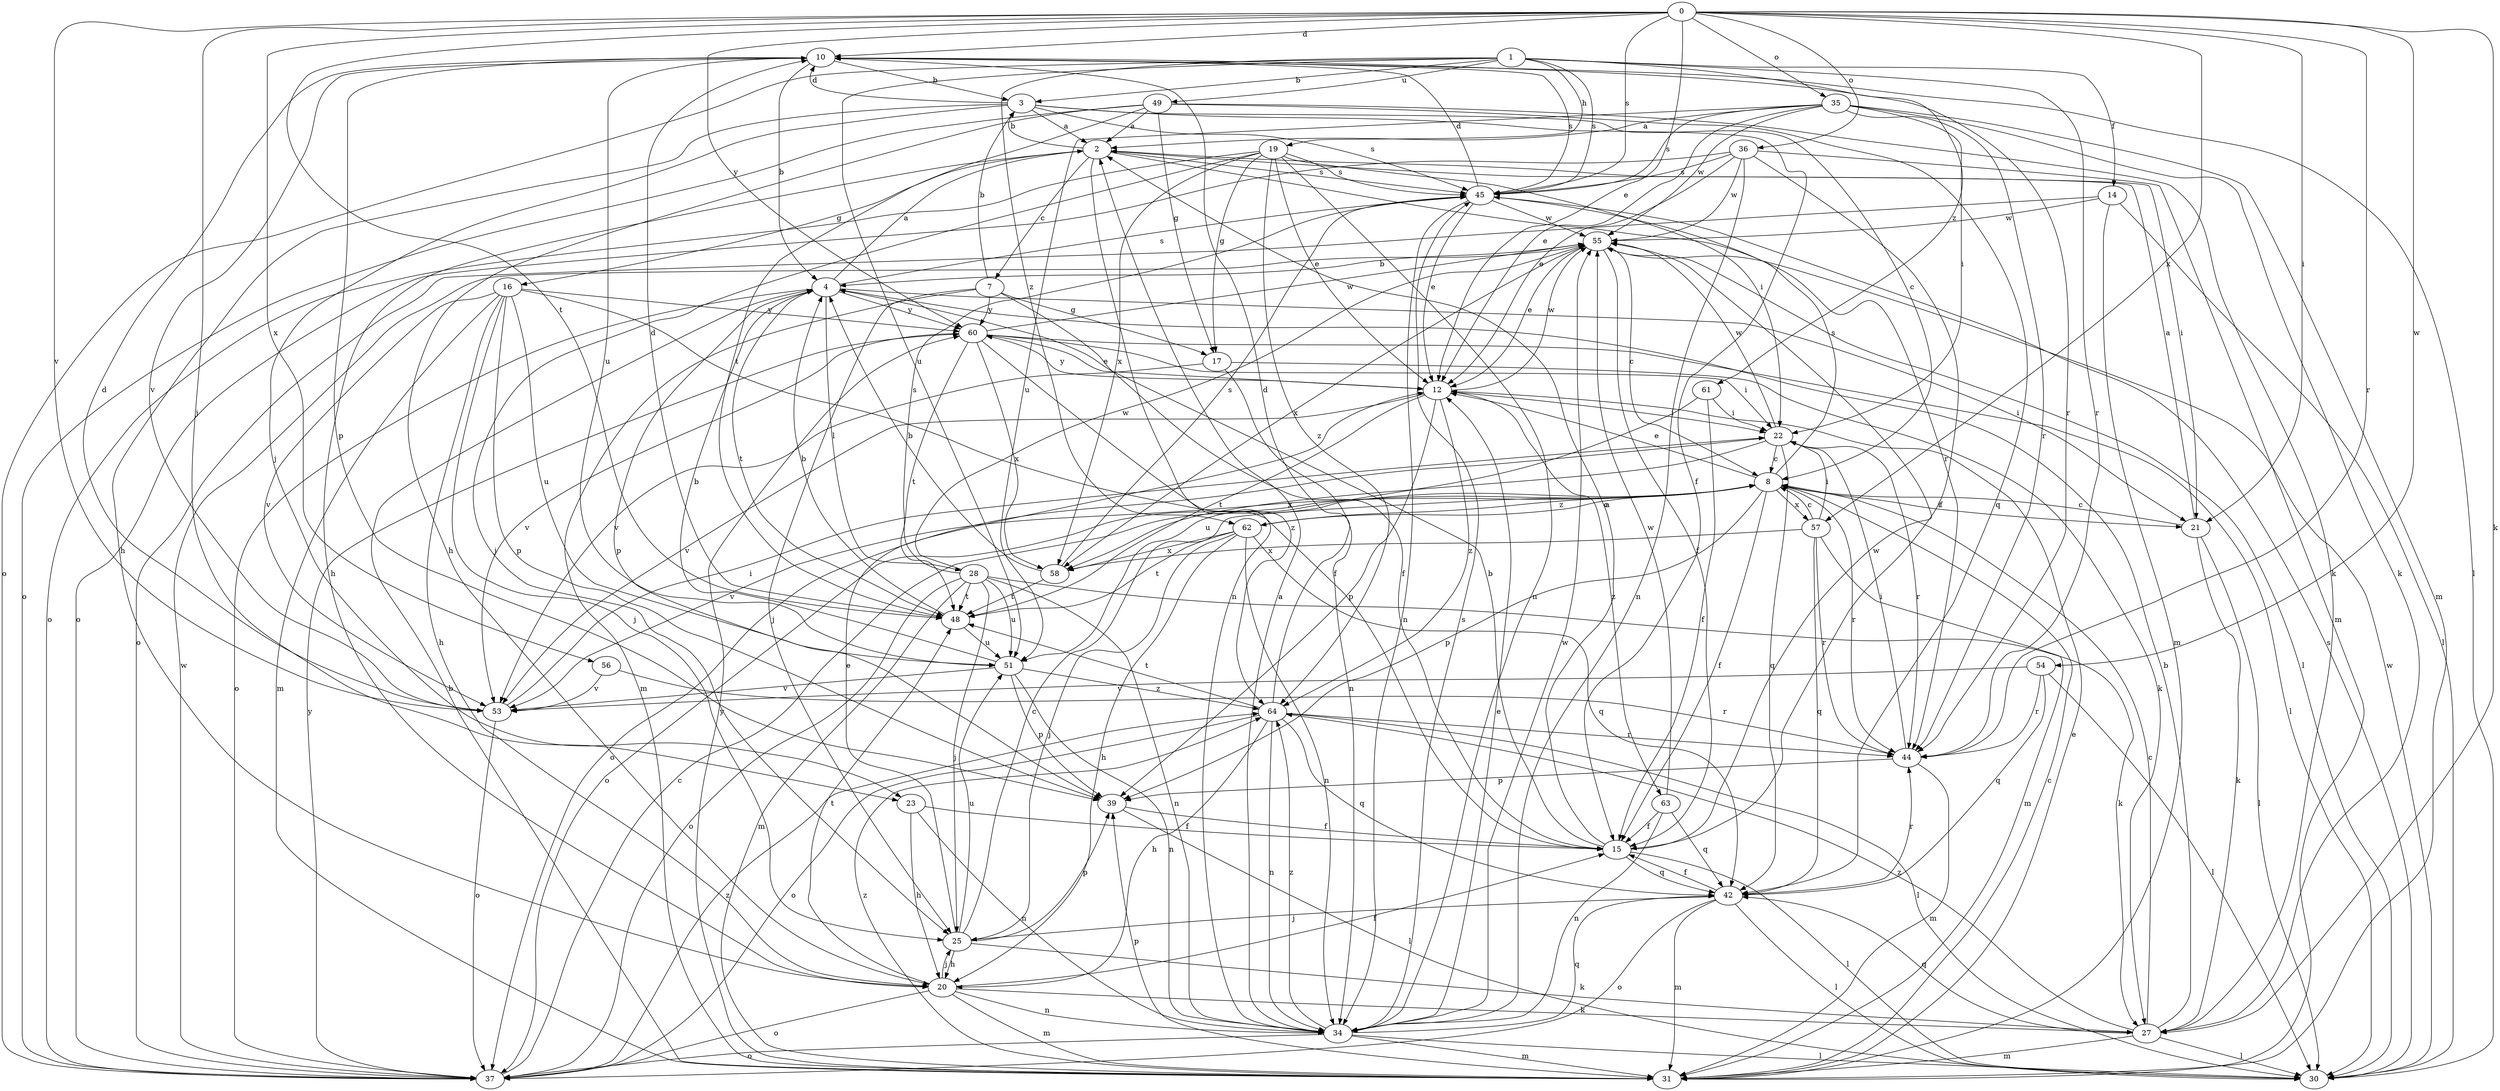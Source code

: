 strict digraph  {
0;
1;
2;
3;
4;
7;
8;
10;
12;
14;
15;
16;
17;
19;
20;
21;
22;
23;
25;
27;
28;
30;
31;
34;
35;
36;
37;
39;
42;
44;
45;
48;
49;
51;
53;
54;
55;
56;
57;
58;
60;
61;
62;
63;
64;
0 -> 10  [label=d];
0 -> 12  [label=e];
0 -> 21  [label=i];
0 -> 23  [label=j];
0 -> 27  [label=k];
0 -> 35  [label=o];
0 -> 36  [label=o];
0 -> 44  [label=r];
0 -> 45  [label=s];
0 -> 48  [label=t];
0 -> 53  [label=v];
0 -> 54  [label=w];
0 -> 56  [label=x];
0 -> 57  [label=x];
0 -> 60  [label=y];
1 -> 3  [label=b];
1 -> 14  [label=f];
1 -> 19  [label=h];
1 -> 37  [label=o];
1 -> 44  [label=r];
1 -> 45  [label=s];
1 -> 49  [label=u];
1 -> 51  [label=u];
1 -> 61  [label=z];
1 -> 62  [label=z];
2 -> 3  [label=b];
2 -> 7  [label=c];
2 -> 16  [label=g];
2 -> 20  [label=h];
2 -> 21  [label=i];
2 -> 34  [label=n];
2 -> 44  [label=r];
2 -> 45  [label=s];
3 -> 2  [label=a];
3 -> 8  [label=c];
3 -> 10  [label=d];
3 -> 15  [label=f];
3 -> 20  [label=h];
3 -> 23  [label=j];
3 -> 45  [label=s];
4 -> 2  [label=a];
4 -> 21  [label=i];
4 -> 28  [label=l];
4 -> 37  [label=o];
4 -> 39  [label=p];
4 -> 45  [label=s];
4 -> 48  [label=t];
4 -> 60  [label=y];
7 -> 3  [label=b];
7 -> 15  [label=f];
7 -> 17  [label=g];
7 -> 25  [label=j];
7 -> 31  [label=m];
7 -> 60  [label=y];
8 -> 12  [label=e];
8 -> 15  [label=f];
8 -> 21  [label=i];
8 -> 37  [label=o];
8 -> 39  [label=p];
8 -> 44  [label=r];
8 -> 45  [label=s];
8 -> 53  [label=v];
8 -> 57  [label=x];
8 -> 62  [label=z];
10 -> 3  [label=b];
10 -> 4  [label=b];
10 -> 30  [label=l];
10 -> 39  [label=p];
10 -> 44  [label=r];
10 -> 45  [label=s];
10 -> 51  [label=u];
10 -> 53  [label=v];
12 -> 22  [label=i];
12 -> 39  [label=p];
12 -> 48  [label=t];
12 -> 53  [label=v];
12 -> 55  [label=w];
12 -> 60  [label=y];
12 -> 63  [label=z];
12 -> 64  [label=z];
14 -> 30  [label=l];
14 -> 31  [label=m];
14 -> 37  [label=o];
14 -> 55  [label=w];
15 -> 2  [label=a];
15 -> 4  [label=b];
15 -> 30  [label=l];
15 -> 42  [label=q];
15 -> 55  [label=w];
16 -> 15  [label=f];
16 -> 20  [label=h];
16 -> 25  [label=j];
16 -> 31  [label=m];
16 -> 39  [label=p];
16 -> 51  [label=u];
16 -> 53  [label=v];
16 -> 60  [label=y];
17 -> 27  [label=k];
17 -> 34  [label=n];
17 -> 53  [label=v];
19 -> 12  [label=e];
19 -> 17  [label=g];
19 -> 22  [label=i];
19 -> 25  [label=j];
19 -> 34  [label=n];
19 -> 37  [label=o];
19 -> 45  [label=s];
19 -> 58  [label=x];
19 -> 64  [label=z];
20 -> 15  [label=f];
20 -> 25  [label=j];
20 -> 27  [label=k];
20 -> 31  [label=m];
20 -> 34  [label=n];
20 -> 37  [label=o];
20 -> 48  [label=t];
21 -> 2  [label=a];
21 -> 8  [label=c];
21 -> 27  [label=k];
21 -> 30  [label=l];
22 -> 8  [label=c];
22 -> 37  [label=o];
22 -> 42  [label=q];
22 -> 44  [label=r];
22 -> 55  [label=w];
22 -> 58  [label=x];
23 -> 15  [label=f];
23 -> 20  [label=h];
23 -> 34  [label=n];
25 -> 8  [label=c];
25 -> 12  [label=e];
25 -> 20  [label=h];
25 -> 27  [label=k];
25 -> 39  [label=p];
25 -> 51  [label=u];
27 -> 4  [label=b];
27 -> 8  [label=c];
27 -> 30  [label=l];
27 -> 31  [label=m];
27 -> 42  [label=q];
27 -> 64  [label=z];
28 -> 25  [label=j];
28 -> 27  [label=k];
28 -> 31  [label=m];
28 -> 34  [label=n];
28 -> 37  [label=o];
28 -> 45  [label=s];
28 -> 48  [label=t];
28 -> 51  [label=u];
28 -> 55  [label=w];
30 -> 45  [label=s];
30 -> 55  [label=w];
31 -> 4  [label=b];
31 -> 8  [label=c];
31 -> 12  [label=e];
31 -> 39  [label=p];
31 -> 60  [label=y];
31 -> 64  [label=z];
34 -> 2  [label=a];
34 -> 12  [label=e];
34 -> 30  [label=l];
34 -> 31  [label=m];
34 -> 37  [label=o];
34 -> 42  [label=q];
34 -> 45  [label=s];
34 -> 55  [label=w];
34 -> 64  [label=z];
35 -> 2  [label=a];
35 -> 12  [label=e];
35 -> 22  [label=i];
35 -> 27  [label=k];
35 -> 31  [label=m];
35 -> 44  [label=r];
35 -> 45  [label=s];
35 -> 51  [label=u];
35 -> 55  [label=w];
36 -> 12  [label=e];
36 -> 15  [label=f];
36 -> 31  [label=m];
36 -> 34  [label=n];
36 -> 37  [label=o];
36 -> 45  [label=s];
36 -> 55  [label=w];
37 -> 8  [label=c];
37 -> 55  [label=w];
37 -> 60  [label=y];
37 -> 64  [label=z];
39 -> 15  [label=f];
39 -> 30  [label=l];
42 -> 15  [label=f];
42 -> 25  [label=j];
42 -> 30  [label=l];
42 -> 31  [label=m];
42 -> 37  [label=o];
42 -> 44  [label=r];
44 -> 22  [label=i];
44 -> 31  [label=m];
44 -> 39  [label=p];
45 -> 10  [label=d];
45 -> 12  [label=e];
45 -> 34  [label=n];
45 -> 55  [label=w];
48 -> 4  [label=b];
48 -> 10  [label=d];
48 -> 51  [label=u];
49 -> 2  [label=a];
49 -> 17  [label=g];
49 -> 20  [label=h];
49 -> 27  [label=k];
49 -> 37  [label=o];
49 -> 42  [label=q];
49 -> 48  [label=t];
51 -> 4  [label=b];
51 -> 34  [label=n];
51 -> 39  [label=p];
51 -> 53  [label=v];
51 -> 64  [label=z];
53 -> 10  [label=d];
53 -> 22  [label=i];
53 -> 37  [label=o];
54 -> 30  [label=l];
54 -> 42  [label=q];
54 -> 44  [label=r];
54 -> 53  [label=v];
55 -> 4  [label=b];
55 -> 8  [label=c];
55 -> 12  [label=e];
55 -> 15  [label=f];
55 -> 30  [label=l];
55 -> 58  [label=x];
56 -> 44  [label=r];
56 -> 53  [label=v];
57 -> 8  [label=c];
57 -> 22  [label=i];
57 -> 31  [label=m];
57 -> 42  [label=q];
57 -> 44  [label=r];
57 -> 58  [label=x];
58 -> 4  [label=b];
58 -> 45  [label=s];
58 -> 48  [label=t];
60 -> 12  [label=e];
60 -> 22  [label=i];
60 -> 30  [label=l];
60 -> 48  [label=t];
60 -> 53  [label=v];
60 -> 55  [label=w];
60 -> 58  [label=x];
60 -> 64  [label=z];
61 -> 15  [label=f];
61 -> 22  [label=i];
61 -> 51  [label=u];
62 -> 8  [label=c];
62 -> 20  [label=h];
62 -> 25  [label=j];
62 -> 34  [label=n];
62 -> 42  [label=q];
62 -> 48  [label=t];
62 -> 58  [label=x];
63 -> 15  [label=f];
63 -> 34  [label=n];
63 -> 42  [label=q];
63 -> 55  [label=w];
64 -> 10  [label=d];
64 -> 20  [label=h];
64 -> 30  [label=l];
64 -> 34  [label=n];
64 -> 37  [label=o];
64 -> 42  [label=q];
64 -> 44  [label=r];
64 -> 48  [label=t];
}
